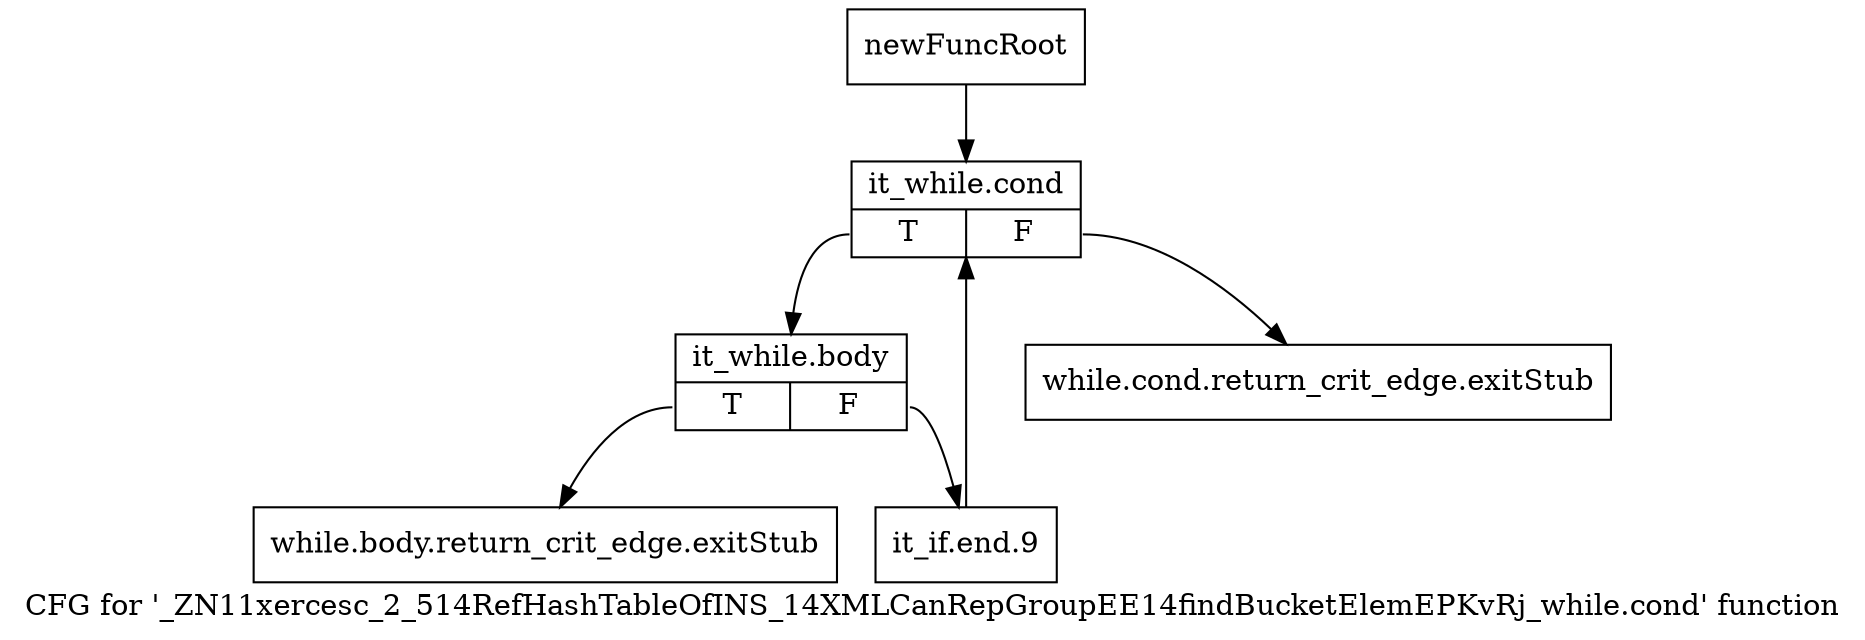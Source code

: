 digraph "CFG for '_ZN11xercesc_2_514RefHashTableOfINS_14XMLCanRepGroupEE14findBucketElemEPKvRj_while.cond' function" {
	label="CFG for '_ZN11xercesc_2_514RefHashTableOfINS_14XMLCanRepGroupEE14findBucketElemEPKvRj_while.cond' function";

	Node0x9853b20 [shape=record,label="{newFuncRoot}"];
	Node0x9853b20 -> Node0x9853c10;
	Node0x9853b70 [shape=record,label="{while.cond.return_crit_edge.exitStub}"];
	Node0x9853bc0 [shape=record,label="{while.body.return_crit_edge.exitStub}"];
	Node0x9853c10 [shape=record,label="{it_while.cond|{<s0>T|<s1>F}}"];
	Node0x9853c10:s0 -> Node0x9853c60;
	Node0x9853c10:s1 -> Node0x9853b70;
	Node0x9853c60 [shape=record,label="{it_while.body|{<s0>T|<s1>F}}"];
	Node0x9853c60:s0 -> Node0x9853bc0;
	Node0x9853c60:s1 -> Node0x9853cb0;
	Node0x9853cb0 [shape=record,label="{it_if.end.9}"];
	Node0x9853cb0 -> Node0x9853c10;
}

